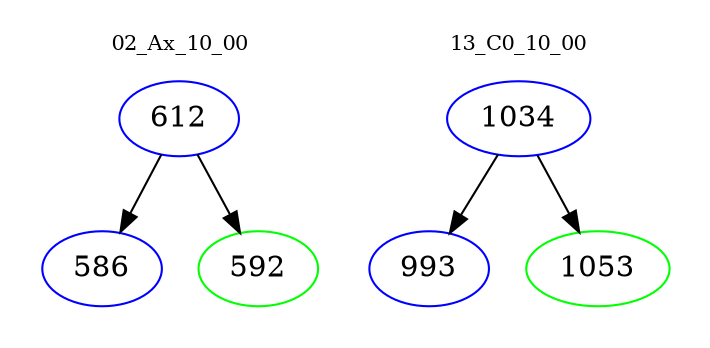 digraph{
subgraph cluster_0 {
color = white
label = "02_Ax_10_00";
fontsize=10;
T0_612 [label="612", color="blue"]
T0_612 -> T0_586 [color="black"]
T0_586 [label="586", color="blue"]
T0_612 -> T0_592 [color="black"]
T0_592 [label="592", color="green"]
}
subgraph cluster_1 {
color = white
label = "13_C0_10_00";
fontsize=10;
T1_1034 [label="1034", color="blue"]
T1_1034 -> T1_993 [color="black"]
T1_993 [label="993", color="blue"]
T1_1034 -> T1_1053 [color="black"]
T1_1053 [label="1053", color="green"]
}
}
